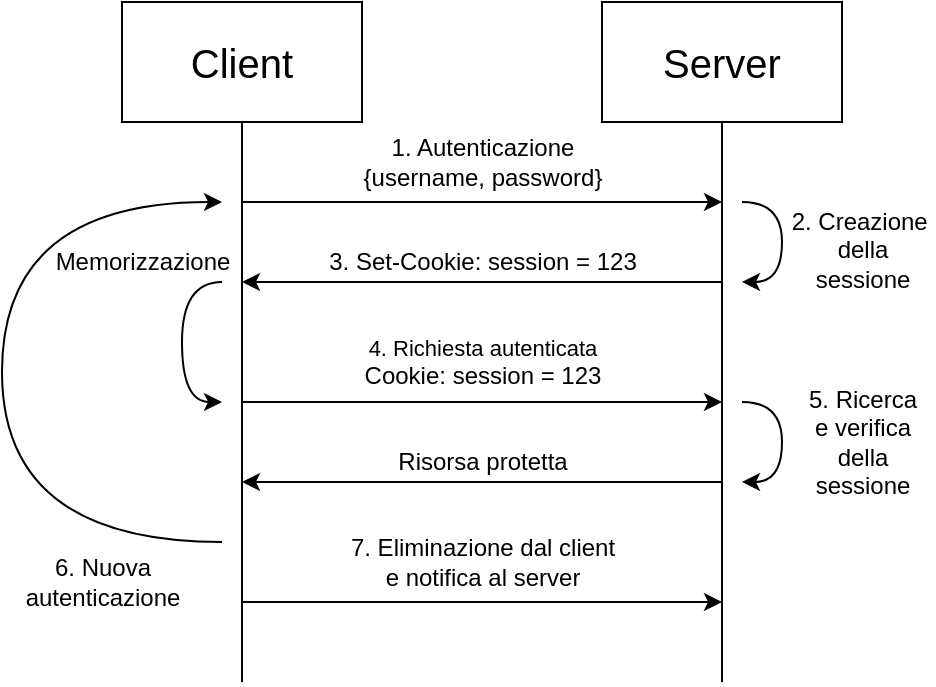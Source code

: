 <mxfile version="21.2.8" type="device">
  <diagram name="Page-1" id="A_R1ksriTNdyYSGnAM3n">
    <mxGraphModel dx="500" dy="377" grid="0" gridSize="10" guides="1" tooltips="1" connect="1" arrows="1" fold="1" page="1" pageScale="1" pageWidth="1169" pageHeight="827" math="0" shadow="0">
      <root>
        <mxCell id="0" />
        <mxCell id="1" parent="0" />
        <mxCell id="1vNkuXaYnxZmw4keYtQA-1" value="&lt;font style=&quot;font-size: 20px;&quot;&gt;Client&lt;/font&gt;" style="rounded=0;whiteSpace=wrap;html=1;" parent="1" vertex="1">
          <mxGeometry x="240" y="80" width="120" height="60" as="geometry" />
        </mxCell>
        <mxCell id="1vNkuXaYnxZmw4keYtQA-2" value="&lt;font style=&quot;font-size: 20px;&quot;&gt;Server&lt;/font&gt;" style="rounded=0;whiteSpace=wrap;html=1;" parent="1" vertex="1">
          <mxGeometry x="480" y="80" width="120" height="60" as="geometry" />
        </mxCell>
        <mxCell id="1vNkuXaYnxZmw4keYtQA-3" value="" style="endArrow=none;html=1;rounded=0;entryX=0.5;entryY=1;entryDx=0;entryDy=0;" parent="1" target="1vNkuXaYnxZmw4keYtQA-1" edge="1">
          <mxGeometry width="50" height="50" relative="1" as="geometry">
            <mxPoint x="300" y="404" as="sourcePoint" />
            <mxPoint x="540" y="290" as="targetPoint" />
          </mxGeometry>
        </mxCell>
        <mxCell id="1vNkuXaYnxZmw4keYtQA-4" value="" style="endArrow=none;html=1;rounded=0;entryX=0.5;entryY=1;entryDx=0;entryDy=0;" parent="1" target="1vNkuXaYnxZmw4keYtQA-2" edge="1">
          <mxGeometry width="50" height="50" relative="1" as="geometry">
            <mxPoint x="540" y="420" as="sourcePoint" />
            <mxPoint x="550" y="160" as="targetPoint" />
          </mxGeometry>
        </mxCell>
        <mxCell id="1vNkuXaYnxZmw4keYtQA-5" value="" style="endArrow=classic;html=1;rounded=0;" parent="1" edge="1">
          <mxGeometry relative="1" as="geometry">
            <mxPoint x="300" y="180" as="sourcePoint" />
            <mxPoint x="540" y="180" as="targetPoint" />
          </mxGeometry>
        </mxCell>
        <mxCell id="1vNkuXaYnxZmw4keYtQA-6" value="&lt;font style=&quot;font-size: 12px;&quot;&gt;1. Autenticazione&lt;br&gt;{username, password}&lt;/font&gt;" style="edgeLabel;resizable=0;html=1;align=center;verticalAlign=middle;" parent="1vNkuXaYnxZmw4keYtQA-5" connectable="0" vertex="1">
          <mxGeometry relative="1" as="geometry">
            <mxPoint y="-20" as="offset" />
          </mxGeometry>
        </mxCell>
        <mxCell id="1vNkuXaYnxZmw4keYtQA-11" value="" style="curved=1;endArrow=classic;html=1;rounded=0;" parent="1" edge="1">
          <mxGeometry width="50" height="50" relative="1" as="geometry">
            <mxPoint x="550" y="180" as="sourcePoint" />
            <mxPoint x="550" y="220" as="targetPoint" />
            <Array as="points">
              <mxPoint x="570" y="180" />
              <mxPoint x="570" y="220" />
            </Array>
          </mxGeometry>
        </mxCell>
        <mxCell id="1vNkuXaYnxZmw4keYtQA-12" value="&lt;font style=&quot;font-size: 12px;&quot;&gt;2. Creazione&amp;nbsp;&lt;br&gt;della&lt;br&gt;sessione&lt;br&gt;&lt;/font&gt;" style="edgeLabel;html=1;align=center;verticalAlign=middle;resizable=0;points=[];" parent="1vNkuXaYnxZmw4keYtQA-11" vertex="1" connectable="0">
          <mxGeometry x="-0.219" y="-2" relative="1" as="geometry">
            <mxPoint x="42" y="13" as="offset" />
          </mxGeometry>
        </mxCell>
        <mxCell id="1vNkuXaYnxZmw4keYtQA-14" value="" style="endArrow=classic;html=1;rounded=0;" parent="1" edge="1">
          <mxGeometry relative="1" as="geometry">
            <mxPoint x="540" y="220" as="sourcePoint" />
            <mxPoint x="300" y="220" as="targetPoint" />
          </mxGeometry>
        </mxCell>
        <mxCell id="1vNkuXaYnxZmw4keYtQA-15" value="&lt;font style=&quot;font-size: 12px;&quot;&gt;3.&amp;nbsp;Set-Cookie: session = 123&lt;/font&gt;" style="edgeLabel;resizable=0;html=1;align=center;verticalAlign=middle;" parent="1vNkuXaYnxZmw4keYtQA-14" connectable="0" vertex="1">
          <mxGeometry relative="1" as="geometry">
            <mxPoint y="-10" as="offset" />
          </mxGeometry>
        </mxCell>
        <mxCell id="1vNkuXaYnxZmw4keYtQA-16" value="" style="endArrow=classic;html=1;rounded=0;" parent="1" edge="1">
          <mxGeometry relative="1" as="geometry">
            <mxPoint x="300" y="280" as="sourcePoint" />
            <mxPoint x="540" y="280" as="targetPoint" />
          </mxGeometry>
        </mxCell>
        <mxCell id="1vNkuXaYnxZmw4keYtQA-17" value="&lt;font style=&quot;&quot;&gt;4. Richiesta autenticata&lt;br&gt;&lt;span style=&quot;font-size: 12px;&quot;&gt;Cookie: session = 123&lt;/span&gt;&lt;br&gt;&lt;/font&gt;" style="edgeLabel;resizable=0;html=1;align=center;verticalAlign=middle;" parent="1vNkuXaYnxZmw4keYtQA-16" connectable="0" vertex="1">
          <mxGeometry relative="1" as="geometry">
            <mxPoint y="-20" as="offset" />
          </mxGeometry>
        </mxCell>
        <mxCell id="1vNkuXaYnxZmw4keYtQA-18" value="" style="endArrow=classic;html=1;rounded=0;" parent="1" edge="1">
          <mxGeometry relative="1" as="geometry">
            <mxPoint x="540" y="320" as="sourcePoint" />
            <mxPoint x="300" y="320" as="targetPoint" />
          </mxGeometry>
        </mxCell>
        <mxCell id="1vNkuXaYnxZmw4keYtQA-19" value="&lt;font style=&quot;font-size: 12px;&quot;&gt;Risorsa protetta&lt;/font&gt;" style="edgeLabel;resizable=0;html=1;align=center;verticalAlign=middle;" parent="1vNkuXaYnxZmw4keYtQA-18" connectable="0" vertex="1">
          <mxGeometry relative="1" as="geometry">
            <mxPoint y="-10" as="offset" />
          </mxGeometry>
        </mxCell>
        <mxCell id="1vNkuXaYnxZmw4keYtQA-20" value="" style="curved=1;endArrow=classic;html=1;rounded=0;" parent="1" edge="1">
          <mxGeometry width="50" height="50" relative="1" as="geometry">
            <mxPoint x="550" y="280" as="sourcePoint" />
            <mxPoint x="550" y="320" as="targetPoint" />
            <Array as="points">
              <mxPoint x="570" y="280" />
              <mxPoint x="570" y="320" />
            </Array>
          </mxGeometry>
        </mxCell>
        <mxCell id="1vNkuXaYnxZmw4keYtQA-21" value="&lt;font style=&quot;font-size: 12px;&quot;&gt;5. Ricerca&lt;br&gt;e verifica&lt;br&gt;della&lt;br&gt;sessione&lt;br&gt;&lt;/font&gt;" style="edgeLabel;html=1;align=center;verticalAlign=middle;resizable=0;points=[];" parent="1vNkuXaYnxZmw4keYtQA-20" vertex="1" connectable="0">
          <mxGeometry x="-0.219" y="-2" relative="1" as="geometry">
            <mxPoint x="42" y="9" as="offset" />
          </mxGeometry>
        </mxCell>
        <mxCell id="1vNkuXaYnxZmw4keYtQA-22" value="" style="curved=1;endArrow=classic;html=1;rounded=0;" parent="1" edge="1">
          <mxGeometry width="50" height="50" relative="1" as="geometry">
            <mxPoint x="290" y="220" as="sourcePoint" />
            <mxPoint x="290" y="280" as="targetPoint" />
            <Array as="points">
              <mxPoint x="270" y="220" />
              <mxPoint x="270" y="280" />
            </Array>
          </mxGeometry>
        </mxCell>
        <mxCell id="1vNkuXaYnxZmw4keYtQA-23" value="&lt;font style=&quot;font-size: 12px;&quot;&gt;Memorizzazione&lt;/font&gt;" style="edgeLabel;html=1;align=center;verticalAlign=middle;resizable=0;points=[];" parent="1vNkuXaYnxZmw4keYtQA-22" vertex="1" connectable="0">
          <mxGeometry x="0.017" relative="1" as="geometry">
            <mxPoint x="-20" y="-41" as="offset" />
          </mxGeometry>
        </mxCell>
        <mxCell id="U_ebDbrkd8lH-wg_JWQ2-1" value="" style="curved=1;endArrow=classic;html=1;rounded=0;" edge="1" parent="1">
          <mxGeometry width="50" height="50" relative="1" as="geometry">
            <mxPoint x="290" y="350" as="sourcePoint" />
            <mxPoint x="290" y="180" as="targetPoint" />
            <Array as="points">
              <mxPoint x="180" y="350" />
              <mxPoint x="180" y="180" />
            </Array>
          </mxGeometry>
        </mxCell>
        <mxCell id="U_ebDbrkd8lH-wg_JWQ2-3" value="&lt;font style=&quot;font-size: 12px;&quot;&gt;6. Nuova&lt;br&gt;autenticazione&lt;/font&gt;" style="edgeLabel;html=1;align=center;verticalAlign=middle;resizable=0;points=[];" vertex="1" connectable="0" parent="U_ebDbrkd8lH-wg_JWQ2-1">
          <mxGeometry x="-0.291" y="-19" relative="1" as="geometry">
            <mxPoint x="31" y="48" as="offset" />
          </mxGeometry>
        </mxCell>
        <mxCell id="U_ebDbrkd8lH-wg_JWQ2-5" value="" style="endArrow=none;html=1;rounded=0;entryDx=0;entryDy=0;" edge="1" parent="1">
          <mxGeometry width="50" height="50" relative="1" as="geometry">
            <mxPoint x="300" y="420" as="sourcePoint" />
            <mxPoint x="300" y="404" as="targetPoint" />
          </mxGeometry>
        </mxCell>
        <mxCell id="U_ebDbrkd8lH-wg_JWQ2-11" value="" style="endArrow=classic;html=1;rounded=0;" edge="1" parent="1">
          <mxGeometry relative="1" as="geometry">
            <mxPoint x="300" y="380" as="sourcePoint" />
            <mxPoint x="540" y="380" as="targetPoint" />
          </mxGeometry>
        </mxCell>
        <mxCell id="U_ebDbrkd8lH-wg_JWQ2-12" value="&lt;font style=&quot;font-size: 12px;&quot;&gt;7. Eliminazione dal client&lt;br&gt;e notifica al server&lt;br&gt;&lt;/font&gt;" style="edgeLabel;resizable=0;html=1;align=center;verticalAlign=middle;" connectable="0" vertex="1" parent="U_ebDbrkd8lH-wg_JWQ2-11">
          <mxGeometry relative="1" as="geometry">
            <mxPoint y="-20" as="offset" />
          </mxGeometry>
        </mxCell>
      </root>
    </mxGraphModel>
  </diagram>
</mxfile>
